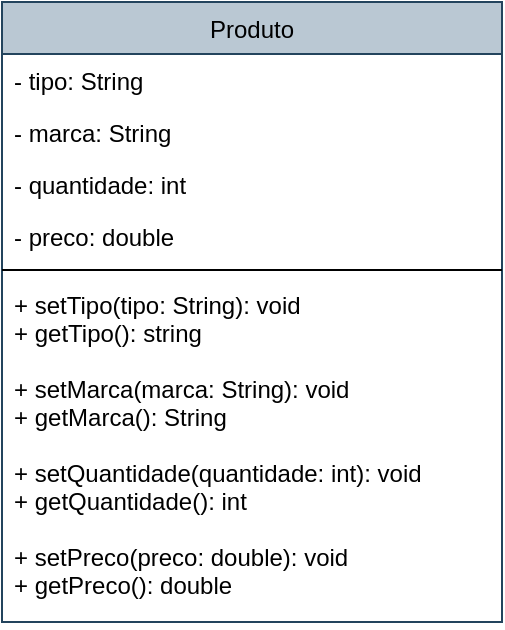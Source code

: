 <mxfile version="21.0.2" type="device"><diagram id="C5RBs43oDa-KdzZeNtuy" name="Page-1"><mxGraphModel dx="733" dy="403" grid="1" gridSize="10" guides="1" tooltips="1" connect="1" arrows="1" fold="1" page="1" pageScale="1" pageWidth="827" pageHeight="1169" background="none" math="0" shadow="0"><root><mxCell id="WIyWlLk6GJQsqaUBKTNV-0"/><mxCell id="WIyWlLk6GJQsqaUBKTNV-1" parent="WIyWlLk6GJQsqaUBKTNV-0"/><mxCell id="fZ9YfS8XbfiR1TyK2o1V-2" value="Produto" style="swimlane;fontStyle=0;align=center;verticalAlign=top;childLayout=stackLayout;horizontal=1;startSize=26;horizontalStack=0;resizeParent=1;resizeLast=0;collapsible=1;marginBottom=0;rounded=0;shadow=0;strokeWidth=1;glass=0;swimlaneFillColor=none;fillColor=#bac8d3;strokeColor=#23445d;" vertex="1" parent="WIyWlLk6GJQsqaUBKTNV-1"><mxGeometry x="40" y="40" width="250" height="310" as="geometry"><mxRectangle x="230" y="140" width="160" height="26" as="alternateBounds"/></mxGeometry></mxCell><mxCell id="fZ9YfS8XbfiR1TyK2o1V-3" value="- tipo: String" style="text;align=left;verticalAlign=top;spacingLeft=4;spacingRight=4;overflow=hidden;rotatable=0;points=[[0,0.5],[1,0.5]];portConstraint=eastwest;" vertex="1" parent="fZ9YfS8XbfiR1TyK2o1V-2"><mxGeometry y="26" width="250" height="26" as="geometry"/></mxCell><mxCell id="fZ9YfS8XbfiR1TyK2o1V-4" value="- marca: String" style="text;align=left;verticalAlign=top;spacingLeft=4;spacingRight=4;overflow=hidden;rotatable=0;points=[[0,0.5],[1,0.5]];portConstraint=eastwest;rounded=0;shadow=0;html=0;" vertex="1" parent="fZ9YfS8XbfiR1TyK2o1V-2"><mxGeometry y="52" width="250" height="26" as="geometry"/></mxCell><mxCell id="fZ9YfS8XbfiR1TyK2o1V-5" value="- quantidade: int" style="text;align=left;verticalAlign=top;spacingLeft=4;spacingRight=4;overflow=hidden;rotatable=0;points=[[0,0.5],[1,0.5]];portConstraint=eastwest;rounded=0;shadow=0;html=0;" vertex="1" parent="fZ9YfS8XbfiR1TyK2o1V-2"><mxGeometry y="78" width="250" height="26" as="geometry"/></mxCell><mxCell id="fZ9YfS8XbfiR1TyK2o1V-8" value="- preco: double" style="text;align=left;verticalAlign=top;spacingLeft=4;spacingRight=4;overflow=hidden;rotatable=0;points=[[0,0.5],[1,0.5]];portConstraint=eastwest;rounded=0;shadow=0;html=0;" vertex="1" parent="fZ9YfS8XbfiR1TyK2o1V-2"><mxGeometry y="104" width="250" height="26" as="geometry"/></mxCell><mxCell id="fZ9YfS8XbfiR1TyK2o1V-6" value="" style="line;html=1;strokeWidth=1;align=left;verticalAlign=middle;spacingTop=-1;spacingLeft=3;spacingRight=3;rotatable=0;labelPosition=right;points=[];portConstraint=eastwest;" vertex="1" parent="fZ9YfS8XbfiR1TyK2o1V-2"><mxGeometry y="130" width="250" height="8" as="geometry"/></mxCell><mxCell id="fZ9YfS8XbfiR1TyK2o1V-7" value="+ setTipo(tipo: String): void&#10;+ getTipo(): string&#10;&#10;+ setMarca(marca: String): void&#10;+ getMarca(): String&#10;&#10;+ setQuantidade(quantidade: int): void&#10;+ getQuantidade(): int&#10;&#10;+ setPreco(preco: double): void&#10;+ getPreco(): double " style="text;align=left;verticalAlign=top;spacingLeft=4;spacingRight=4;overflow=hidden;rotatable=0;points=[[0,0.5],[1,0.5]];portConstraint=eastwest;" vertex="1" parent="fZ9YfS8XbfiR1TyK2o1V-2"><mxGeometry y="138" width="250" height="172" as="geometry"/></mxCell></root></mxGraphModel></diagram></mxfile>
